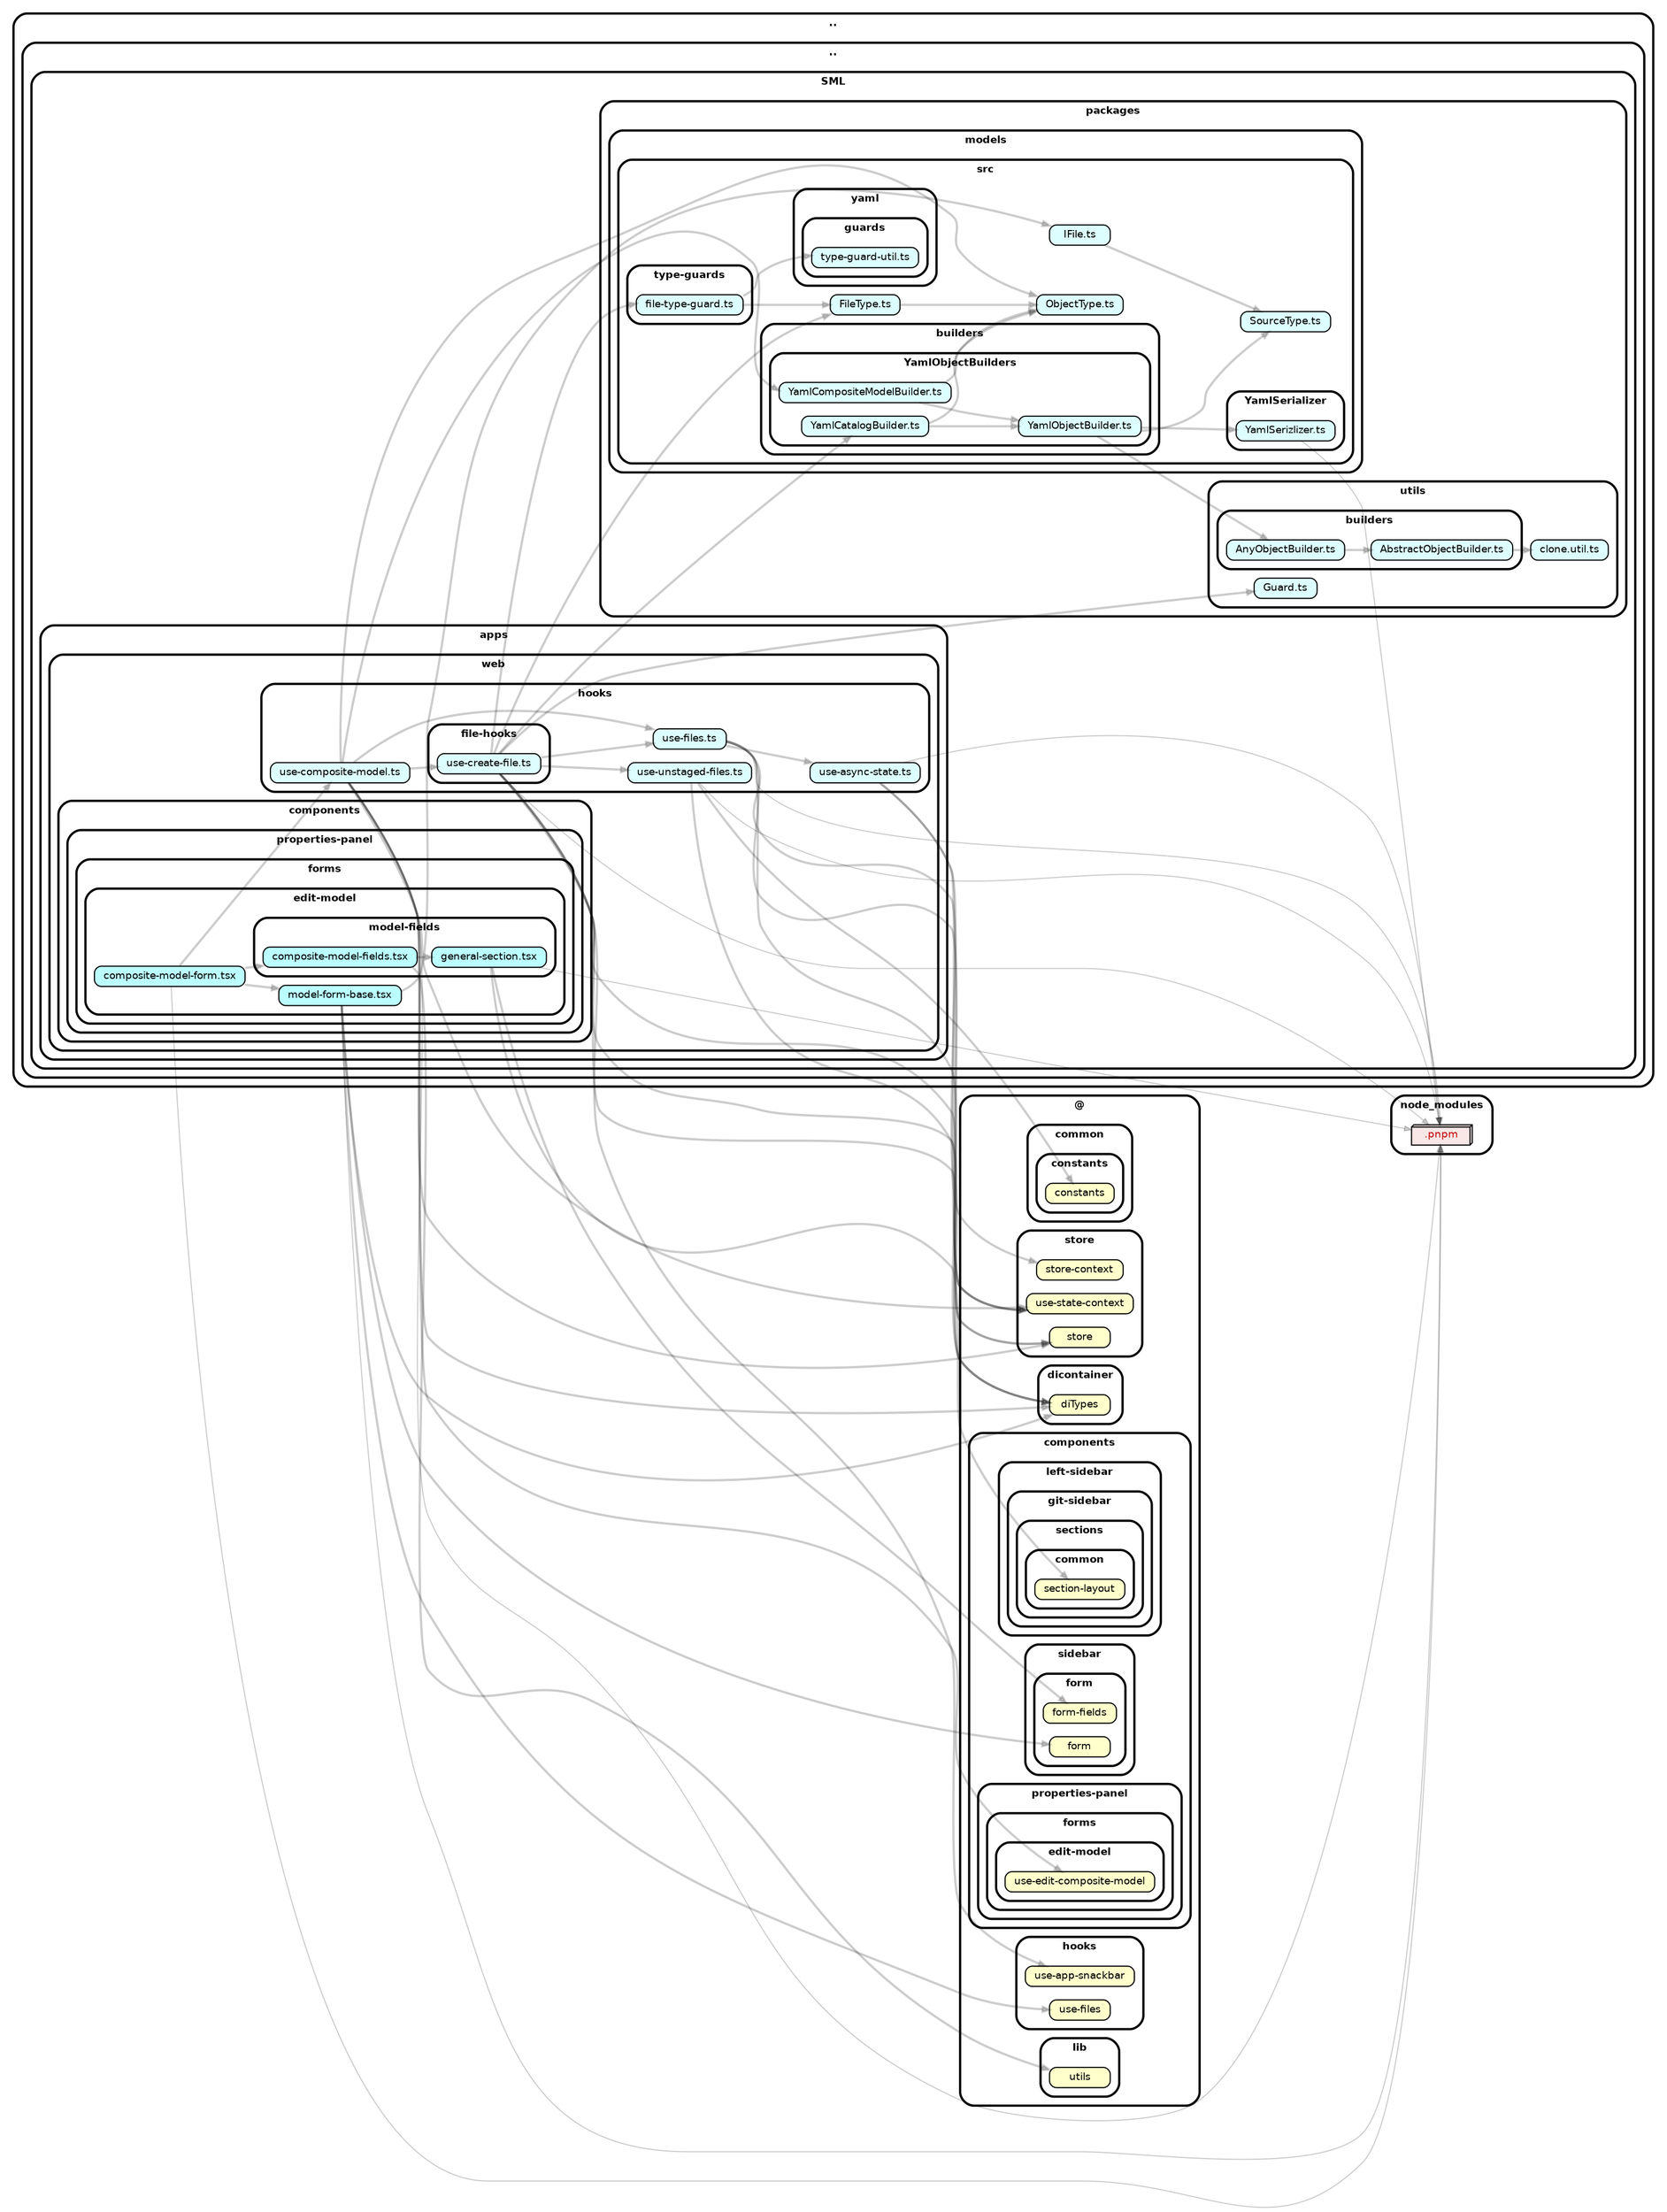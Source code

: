 strict digraph "dependency-cruiser output"{
    rankdir="LR" splines="true" overlap="false" nodesep="0.16" ranksep="0.18" fontname="Helvetica-bold" fontsize="9" style="rounded,bold,filled" fillcolor="#ffffff" compound="true"
    node [shape="box" style="rounded, filled" height="0.2" color="black" fillcolor="#ffffcc" fontcolor="black" fontname="Helvetica" fontsize="9"]
    edge [arrowhead="normal" arrowsize="0.6" penwidth="2.0" color="#00000033" fontname="Helvetica" fontsize="9"]

    subgraph "cluster_.." {label=".." subgraph "cluster_../.." {label=".." subgraph "cluster_../../SML" {label="SML" subgraph "cluster_../../SML/apps" {label="apps" subgraph "cluster_../../SML/apps/web" {label="web" subgraph "cluster_../../SML/apps/web/components" {label="components" subgraph "cluster_../../SML/apps/web/components/properties-panel" {label="properties-panel" subgraph "cluster_../../SML/apps/web/components/properties-panel/forms" {label="forms" subgraph "cluster_../../SML/apps/web/components/properties-panel/forms/edit-model" {label="edit-model" "../../SML/apps/web/components/properties-panel/forms/edit-model/composite-model-form.tsx" [label=<composite-model-form.tsx> tooltip="composite-model-form.tsx" URL="../../SML/apps/web/components/properties-panel/forms/edit-model/composite-model-form.tsx" fillcolor="#bbfeff"] } } } } } } } } }
    "../../SML/apps/web/components/properties-panel/forms/edit-model/composite-model-form.tsx" -> "../../SML/apps/web/hooks/use-composite-model.ts"
    "../../SML/apps/web/components/properties-panel/forms/edit-model/composite-model-form.tsx" -> "../../SML/apps/web/components/properties-panel/forms/edit-model/model-fields/composite-model-fields.tsx"
    "../../SML/apps/web/components/properties-panel/forms/edit-model/composite-model-form.tsx" -> "../../SML/apps/web/components/properties-panel/forms/edit-model/model-form-base.tsx"
    "../../SML/apps/web/components/properties-panel/forms/edit-model/composite-model-form.tsx" -> "node_modules/.pnpm" [penwidth="1.0"]
    subgraph "cluster_.." {label=".." subgraph "cluster_../.." {label=".." subgraph "cluster_../../SML" {label="SML" subgraph "cluster_../../SML/apps" {label="apps" subgraph "cluster_../../SML/apps/web" {label="web" subgraph "cluster_../../SML/apps/web/components" {label="components" subgraph "cluster_../../SML/apps/web/components/properties-panel" {label="properties-panel" subgraph "cluster_../../SML/apps/web/components/properties-panel/forms" {label="forms" subgraph "cluster_../../SML/apps/web/components/properties-panel/forms/edit-model" {label="edit-model" subgraph "cluster_../../SML/apps/web/components/properties-panel/forms/edit-model/model-fields" {label="model-fields" "../../SML/apps/web/components/properties-panel/forms/edit-model/model-fields/composite-model-fields.tsx" [label=<composite-model-fields.tsx> tooltip="composite-model-fields.tsx" URL="../../SML/apps/web/components/properties-panel/forms/edit-model/model-fields/composite-model-fields.tsx" fillcolor="#bbfeff"] } } } } } } } } } }
    "../../SML/apps/web/components/properties-panel/forms/edit-model/model-fields/composite-model-fields.tsx" -> "../../SML/apps/web/components/properties-panel/forms/edit-model/model-fields/general-section.tsx"
    "../../SML/apps/web/components/properties-panel/forms/edit-model/model-fields/composite-model-fields.tsx" -> "@/lib/utils"
    subgraph "cluster_.." {label=".." subgraph "cluster_../.." {label=".." subgraph "cluster_../../SML" {label="SML" subgraph "cluster_../../SML/apps" {label="apps" subgraph "cluster_../../SML/apps/web" {label="web" subgraph "cluster_../../SML/apps/web/components" {label="components" subgraph "cluster_../../SML/apps/web/components/properties-panel" {label="properties-panel" subgraph "cluster_../../SML/apps/web/components/properties-panel/forms" {label="forms" subgraph "cluster_../../SML/apps/web/components/properties-panel/forms/edit-model" {label="edit-model" subgraph "cluster_../../SML/apps/web/components/properties-panel/forms/edit-model/model-fields" {label="model-fields" "../../SML/apps/web/components/properties-panel/forms/edit-model/model-fields/general-section.tsx" [label=<general-section.tsx> tooltip="general-section.tsx" URL="../../SML/apps/web/components/properties-panel/forms/edit-model/model-fields/general-section.tsx" fillcolor="#bbfeff"] } } } } } } } } } }
    "../../SML/apps/web/components/properties-panel/forms/edit-model/model-fields/general-section.tsx" -> "@/components/left-sidebar/git-sidebar/sections/common/section-layout"
    "../../SML/apps/web/components/properties-panel/forms/edit-model/model-fields/general-section.tsx" -> "@/components/sidebar/form/form-fields"
    "../../SML/apps/web/components/properties-panel/forms/edit-model/model-fields/general-section.tsx" -> "node_modules/.pnpm" [penwidth="1.0"]
    subgraph "cluster_.." {label=".." subgraph "cluster_../.." {label=".." subgraph "cluster_../../SML" {label="SML" subgraph "cluster_../../SML/apps" {label="apps" subgraph "cluster_../../SML/apps/web" {label="web" subgraph "cluster_../../SML/apps/web/components" {label="components" subgraph "cluster_../../SML/apps/web/components/properties-panel" {label="properties-panel" subgraph "cluster_../../SML/apps/web/components/properties-panel/forms" {label="forms" subgraph "cluster_../../SML/apps/web/components/properties-panel/forms/edit-model" {label="edit-model" "../../SML/apps/web/components/properties-panel/forms/edit-model/model-form-base.tsx" [label=<model-form-base.tsx> tooltip="model-form-base.tsx" URL="../../SML/apps/web/components/properties-panel/forms/edit-model/model-form-base.tsx" fillcolor="#bbfeff"] } } } } } } } } }
    "../../SML/apps/web/components/properties-panel/forms/edit-model/model-form-base.tsx" -> "@/components/sidebar/form/form"
    "../../SML/apps/web/components/properties-panel/forms/edit-model/model-form-base.tsx" -> "@/dicontainer/diTypes"
    "../../SML/apps/web/components/properties-panel/forms/edit-model/model-form-base.tsx" -> "@/hooks/use-files"
    "../../SML/apps/web/components/properties-panel/forms/edit-model/model-form-base.tsx" -> "node_modules/.pnpm" [penwidth="1.0"]
    "../../SML/apps/web/components/properties-panel/forms/edit-model/model-form-base.tsx" -> "../../SML/packages/models/src/IFile.ts"
    subgraph "cluster_.." {label=".." subgraph "cluster_../.." {label=".." subgraph "cluster_../../SML" {label="SML" subgraph "cluster_../../SML/apps" {label="apps" subgraph "cluster_../../SML/apps/web" {label="web" subgraph "cluster_../../SML/apps/web/hooks" {label="hooks" subgraph "cluster_../../SML/apps/web/hooks/file-hooks" {label="file-hooks" "../../SML/apps/web/hooks/file-hooks/use-create-file.ts" [label=<use-create-file.ts> tooltip="use-create-file.ts" URL="../../SML/apps/web/hooks/file-hooks/use-create-file.ts" fillcolor="#ddfeff"] } } } } } } }
    "../../SML/apps/web/hooks/file-hooks/use-create-file.ts" -> "../../SML/apps/web/hooks/use-files.ts"
    "../../SML/apps/web/hooks/file-hooks/use-create-file.ts" -> "../../SML/apps/web/hooks/use-unstaged-files.ts"
    "../../SML/apps/web/hooks/file-hooks/use-create-file.ts" -> "@/dicontainer/diTypes"
    "../../SML/apps/web/hooks/file-hooks/use-create-file.ts" -> "@/hooks/use-app-snackbar"
    "../../SML/apps/web/hooks/file-hooks/use-create-file.ts" -> "@/store/store"
    "../../SML/apps/web/hooks/file-hooks/use-create-file.ts" -> "@/store/use-state-context"
    "../../SML/apps/web/hooks/file-hooks/use-create-file.ts" -> "node_modules/.pnpm" [penwidth="1.0"]
    "../../SML/apps/web/hooks/file-hooks/use-create-file.ts" -> "../../SML/packages/models/src/builders/YamlObjectBuilders/YamlCatalogBuilder.ts"
    "../../SML/apps/web/hooks/file-hooks/use-create-file.ts" -> "../../SML/packages/models/src/FileType.ts"
    "../../SML/apps/web/hooks/file-hooks/use-create-file.ts" -> "../../SML/packages/models/src/type-guards/file-type-guard.ts"
    "../../SML/apps/web/hooks/file-hooks/use-create-file.ts" -> "../../SML/packages/utils/Guard.ts"
    subgraph "cluster_.." {label=".." subgraph "cluster_../.." {label=".." subgraph "cluster_../../SML" {label="SML" subgraph "cluster_../../SML/apps" {label="apps" subgraph "cluster_../../SML/apps/web" {label="web" subgraph "cluster_../../SML/apps/web/hooks" {label="hooks" "../../SML/apps/web/hooks/use-async-state.ts" [label=<use-async-state.ts> tooltip="use-async-state.ts" URL="../../SML/apps/web/hooks/use-async-state.ts" fillcolor="#ddfeff"] } } } } } }
    "../../SML/apps/web/hooks/use-async-state.ts" -> "@/store/store-context"
    "../../SML/apps/web/hooks/use-async-state.ts" -> "@/store/use-state-context"
    "../../SML/apps/web/hooks/use-async-state.ts" -> "node_modules/.pnpm" [penwidth="1.0"]
    subgraph "cluster_.." {label=".." subgraph "cluster_../.." {label=".." subgraph "cluster_../../SML" {label="SML" subgraph "cluster_../../SML/apps" {label="apps" subgraph "cluster_../../SML/apps/web" {label="web" subgraph "cluster_../../SML/apps/web/hooks" {label="hooks" "../../SML/apps/web/hooks/use-composite-model.ts" [label=<use-composite-model.ts> tooltip="use-composite-model.ts" URL="../../SML/apps/web/hooks/use-composite-model.ts" fillcolor="#ddfeff"] } } } } } }
    "../../SML/apps/web/hooks/use-composite-model.ts" -> "../../SML/apps/web/hooks/file-hooks/use-create-file.ts"
    "../../SML/apps/web/hooks/use-composite-model.ts" -> "../../SML/apps/web/hooks/use-files.ts"
    "../../SML/apps/web/hooks/use-composite-model.ts" -> "@/components/properties-panel/forms/edit-model/use-edit-composite-model"
    "../../SML/apps/web/hooks/use-composite-model.ts" -> "@/dicontainer/diTypes"
    "../../SML/apps/web/hooks/use-composite-model.ts" -> "@/store/store"
    "../../SML/apps/web/hooks/use-composite-model.ts" -> "@/store/use-state-context"
    "../../SML/apps/web/hooks/use-composite-model.ts" -> "node_modules/.pnpm" [penwidth="1.0"]
    "../../SML/apps/web/hooks/use-composite-model.ts" -> "../../SML/packages/models/src/builders/YamlObjectBuilders/YamlCompositeModelBuilder.ts"
    "../../SML/apps/web/hooks/use-composite-model.ts" -> "../../SML/packages/models/src/ObjectType.ts"
    subgraph "cluster_.." {label=".." subgraph "cluster_../.." {label=".." subgraph "cluster_../../SML" {label="SML" subgraph "cluster_../../SML/apps" {label="apps" subgraph "cluster_../../SML/apps/web" {label="web" subgraph "cluster_../../SML/apps/web/hooks" {label="hooks" "../../SML/apps/web/hooks/use-files.ts" [label=<use-files.ts> tooltip="use-files.ts" URL="../../SML/apps/web/hooks/use-files.ts" fillcolor="#ddfeff"] } } } } } }
    "../../SML/apps/web/hooks/use-files.ts" -> "../../SML/apps/web/hooks/use-async-state.ts"
    "../../SML/apps/web/hooks/use-files.ts" -> "@/dicontainer/diTypes"
    "../../SML/apps/web/hooks/use-files.ts" -> "@/store/store"
    "../../SML/apps/web/hooks/use-files.ts" -> "@/store/use-state-context"
    "../../SML/apps/web/hooks/use-files.ts" -> "node_modules/.pnpm" [penwidth="1.0"]
    subgraph "cluster_.." {label=".." subgraph "cluster_../.." {label=".." subgraph "cluster_../../SML" {label="SML" subgraph "cluster_../../SML/apps" {label="apps" subgraph "cluster_../../SML/apps/web" {label="web" subgraph "cluster_../../SML/apps/web/hooks" {label="hooks" "../../SML/apps/web/hooks/use-unstaged-files.ts" [label=<use-unstaged-files.ts> tooltip="use-unstaged-files.ts" URL="../../SML/apps/web/hooks/use-unstaged-files.ts" fillcolor="#ddfeff"] } } } } } }
    "../../SML/apps/web/hooks/use-unstaged-files.ts" -> "@/common/constants/constants"
    "../../SML/apps/web/hooks/use-unstaged-files.ts" -> "@/dicontainer/diTypes"
    "../../SML/apps/web/hooks/use-unstaged-files.ts" -> "node_modules/.pnpm" [penwidth="1.0"]
    subgraph "cluster_.." {label=".." subgraph "cluster_../.." {label=".." subgraph "cluster_../../SML" {label="SML" subgraph "cluster_../../SML/packages" {label="packages" subgraph "cluster_../../SML/packages/models" {label="models" subgraph "cluster_../../SML/packages/models/src" {label="src" "../../SML/packages/models/src/FileType.ts" [label=<FileType.ts> tooltip="FileType.ts" URL="../../SML/packages/models/src/FileType.ts" fillcolor="#ddfeff"] } } } } } }
    "../../SML/packages/models/src/FileType.ts" -> "../../SML/packages/models/src/ObjectType.ts"
    subgraph "cluster_.." {label=".." subgraph "cluster_../.." {label=".." subgraph "cluster_../../SML" {label="SML" subgraph "cluster_../../SML/packages" {label="packages" subgraph "cluster_../../SML/packages/models" {label="models" subgraph "cluster_../../SML/packages/models/src" {label="src" "../../SML/packages/models/src/IFile.ts" [label=<IFile.ts> tooltip="IFile.ts" URL="../../SML/packages/models/src/IFile.ts" fillcolor="#ddfeff"] } } } } } }
    "../../SML/packages/models/src/IFile.ts" -> "../../SML/packages/models/src/SourceType.ts"
    subgraph "cluster_.." {label=".." subgraph "cluster_../.." {label=".." subgraph "cluster_../../SML" {label="SML" subgraph "cluster_../../SML/packages" {label="packages" subgraph "cluster_../../SML/packages/models" {label="models" subgraph "cluster_../../SML/packages/models/src" {label="src" "../../SML/packages/models/src/ObjectType.ts" [label=<ObjectType.ts> tooltip="ObjectType.ts" URL="../../SML/packages/models/src/ObjectType.ts" fillcolor="#ddfeff"] } } } } } }
    subgraph "cluster_.." {label=".." subgraph "cluster_../.." {label=".." subgraph "cluster_../../SML" {label="SML" subgraph "cluster_../../SML/packages" {label="packages" subgraph "cluster_../../SML/packages/models" {label="models" subgraph "cluster_../../SML/packages/models/src" {label="src" "../../SML/packages/models/src/SourceType.ts" [label=<SourceType.ts> tooltip="SourceType.ts" URL="../../SML/packages/models/src/SourceType.ts" fillcolor="#ddfeff"] } } } } } }
    subgraph "cluster_.." {label=".." subgraph "cluster_../.." {label=".." subgraph "cluster_../../SML" {label="SML" subgraph "cluster_../../SML/packages" {label="packages" subgraph "cluster_../../SML/packages/models" {label="models" subgraph "cluster_../../SML/packages/models/src" {label="src" subgraph "cluster_../../SML/packages/models/src/YamlSerializer" {label="YamlSerializer" "../../SML/packages/models/src/YamlSerializer/YamlSerizlizer.ts" [label=<YamlSerizlizer.ts> tooltip="YamlSerizlizer.ts" URL="../../SML/packages/models/src/YamlSerializer/YamlSerizlizer.ts" fillcolor="#ddfeff"] } } } } } } }
    "../../SML/packages/models/src/YamlSerializer/YamlSerizlizer.ts" -> "node_modules/.pnpm" [penwidth="1.0"]
    subgraph "cluster_.." {label=".." subgraph "cluster_../.." {label=".." subgraph "cluster_../../SML" {label="SML" subgraph "cluster_../../SML/packages" {label="packages" subgraph "cluster_../../SML/packages/models" {label="models" subgraph "cluster_../../SML/packages/models/src" {label="src" subgraph "cluster_../../SML/packages/models/src/builders" {label="builders" subgraph "cluster_../../SML/packages/models/src/builders/YamlObjectBuilders" {label="YamlObjectBuilders" "../../SML/packages/models/src/builders/YamlObjectBuilders/YamlCatalogBuilder.ts" [label=<YamlCatalogBuilder.ts> tooltip="YamlCatalogBuilder.ts" URL="../../SML/packages/models/src/builders/YamlObjectBuilders/YamlCatalogBuilder.ts" fillcolor="#ddfeff"] } } } } } } } }
    "../../SML/packages/models/src/builders/YamlObjectBuilders/YamlCatalogBuilder.ts" -> "../../SML/packages/models/src/ObjectType.ts"
    "../../SML/packages/models/src/builders/YamlObjectBuilders/YamlCatalogBuilder.ts" -> "../../SML/packages/models/src/builders/YamlObjectBuilders/YamlObjectBuilder.ts"
    subgraph "cluster_.." {label=".." subgraph "cluster_../.." {label=".." subgraph "cluster_../../SML" {label="SML" subgraph "cluster_../../SML/packages" {label="packages" subgraph "cluster_../../SML/packages/models" {label="models" subgraph "cluster_../../SML/packages/models/src" {label="src" subgraph "cluster_../../SML/packages/models/src/builders" {label="builders" subgraph "cluster_../../SML/packages/models/src/builders/YamlObjectBuilders" {label="YamlObjectBuilders" "../../SML/packages/models/src/builders/YamlObjectBuilders/YamlCompositeModelBuilder.ts" [label=<YamlCompositeModelBuilder.ts> tooltip="YamlCompositeModelBuilder.ts" URL="../../SML/packages/models/src/builders/YamlObjectBuilders/YamlCompositeModelBuilder.ts" fillcolor="#ddfeff"] } } } } } } } }
    "../../SML/packages/models/src/builders/YamlObjectBuilders/YamlCompositeModelBuilder.ts" -> "../../SML/packages/models/src/ObjectType.ts"
    "../../SML/packages/models/src/builders/YamlObjectBuilders/YamlCompositeModelBuilder.ts" -> "../../SML/packages/models/src/builders/YamlObjectBuilders/YamlObjectBuilder.ts"
    subgraph "cluster_.." {label=".." subgraph "cluster_../.." {label=".." subgraph "cluster_../../SML" {label="SML" subgraph "cluster_../../SML/packages" {label="packages" subgraph "cluster_../../SML/packages/models" {label="models" subgraph "cluster_../../SML/packages/models/src" {label="src" subgraph "cluster_../../SML/packages/models/src/builders" {label="builders" subgraph "cluster_../../SML/packages/models/src/builders/YamlObjectBuilders" {label="YamlObjectBuilders" "../../SML/packages/models/src/builders/YamlObjectBuilders/YamlObjectBuilder.ts" [label=<YamlObjectBuilder.ts> tooltip="YamlObjectBuilder.ts" URL="../../SML/packages/models/src/builders/YamlObjectBuilders/YamlObjectBuilder.ts" fillcolor="#ddfeff"] } } } } } } } }
    "../../SML/packages/models/src/builders/YamlObjectBuilders/YamlObjectBuilder.ts" -> "../../SML/packages/models/src/SourceType.ts"
    "../../SML/packages/models/src/builders/YamlObjectBuilders/YamlObjectBuilder.ts" -> "../../SML/packages/models/src/YamlSerializer/YamlSerizlizer.ts"
    "../../SML/packages/models/src/builders/YamlObjectBuilders/YamlObjectBuilder.ts" -> "../../SML/packages/utils/builders/AnyObjectBuilder.ts"
    subgraph "cluster_.." {label=".." subgraph "cluster_../.." {label=".." subgraph "cluster_../../SML" {label="SML" subgraph "cluster_../../SML/packages" {label="packages" subgraph "cluster_../../SML/packages/models" {label="models" subgraph "cluster_../../SML/packages/models/src" {label="src" subgraph "cluster_../../SML/packages/models/src/type-guards" {label="type-guards" "../../SML/packages/models/src/type-guards/file-type-guard.ts" [label=<file-type-guard.ts> tooltip="file-type-guard.ts" URL="../../SML/packages/models/src/type-guards/file-type-guard.ts" fillcolor="#ddfeff"] } } } } } } }
    "../../SML/packages/models/src/type-guards/file-type-guard.ts" -> "../../SML/packages/models/src/FileType.ts"
    "../../SML/packages/models/src/type-guards/file-type-guard.ts" -> "../../SML/packages/models/src/yaml/guards/type-guard-util.ts"
    subgraph "cluster_.." {label=".." subgraph "cluster_../.." {label=".." subgraph "cluster_../../SML" {label="SML" subgraph "cluster_../../SML/packages" {label="packages" subgraph "cluster_../../SML/packages/models" {label="models" subgraph "cluster_../../SML/packages/models/src" {label="src" subgraph "cluster_../../SML/packages/models/src/yaml" {label="yaml" subgraph "cluster_../../SML/packages/models/src/yaml/guards" {label="guards" "../../SML/packages/models/src/yaml/guards/type-guard-util.ts" [label=<type-guard-util.ts> tooltip="type-guard-util.ts" URL="../../SML/packages/models/src/yaml/guards/type-guard-util.ts" fillcolor="#ddfeff"] } } } } } } } }
    subgraph "cluster_.." {label=".." subgraph "cluster_../.." {label=".." subgraph "cluster_../../SML" {label="SML" subgraph "cluster_../../SML/packages" {label="packages" subgraph "cluster_../../SML/packages/utils" {label="utils" "../../SML/packages/utils/Guard.ts" [label=<Guard.ts> tooltip="Guard.ts" URL="../../SML/packages/utils/Guard.ts" fillcolor="#ddfeff"] } } } } }
    subgraph "cluster_.." {label=".." subgraph "cluster_../.." {label=".." subgraph "cluster_../../SML" {label="SML" subgraph "cluster_../../SML/packages" {label="packages" subgraph "cluster_../../SML/packages/utils" {label="utils" subgraph "cluster_../../SML/packages/utils/builders" {label="builders" "../../SML/packages/utils/builders/AbstractObjectBuilder.ts" [label=<AbstractObjectBuilder.ts> tooltip="AbstractObjectBuilder.ts" URL="../../SML/packages/utils/builders/AbstractObjectBuilder.ts" fillcolor="#ddfeff"] } } } } } }
    "../../SML/packages/utils/builders/AbstractObjectBuilder.ts" -> "../../SML/packages/utils/clone.util.ts"
    subgraph "cluster_.." {label=".." subgraph "cluster_../.." {label=".." subgraph "cluster_../../SML" {label="SML" subgraph "cluster_../../SML/packages" {label="packages" subgraph "cluster_../../SML/packages/utils" {label="utils" subgraph "cluster_../../SML/packages/utils/builders" {label="builders" "../../SML/packages/utils/builders/AnyObjectBuilder.ts" [label=<AnyObjectBuilder.ts> tooltip="AnyObjectBuilder.ts" URL="../../SML/packages/utils/builders/AnyObjectBuilder.ts" fillcolor="#ddfeff"] } } } } } }
    "../../SML/packages/utils/builders/AnyObjectBuilder.ts" -> "../../SML/packages/utils/builders/AbstractObjectBuilder.ts"
    subgraph "cluster_.." {label=".." subgraph "cluster_../.." {label=".." subgraph "cluster_../../SML" {label="SML" subgraph "cluster_../../SML/packages" {label="packages" subgraph "cluster_../../SML/packages/utils" {label="utils" "../../SML/packages/utils/clone.util.ts" [label=<clone.util.ts> tooltip="clone.util.ts" URL="../../SML/packages/utils/clone.util.ts" fillcolor="#ddfeff"] } } } } }
    subgraph "cluster_@" {label="@" subgraph "cluster_@/common" {label="common" subgraph "cluster_@/common/constants" {label="constants" "@/common/constants/constants" [label=<constants> tooltip="constants" ] } } }
    subgraph "cluster_@" {label="@" subgraph "cluster_@/components" {label="components" subgraph "cluster_@/components/left-sidebar" {label="left-sidebar" subgraph "cluster_@/components/left-sidebar/git-sidebar" {label="git-sidebar" subgraph "cluster_@/components/left-sidebar/git-sidebar/sections" {label="sections" subgraph "cluster_@/components/left-sidebar/git-sidebar/sections/common" {label="common" "@/components/left-sidebar/git-sidebar/sections/common/section-layout" [label=<section-layout> tooltip="section-layout" ] } } } } } }
    subgraph "cluster_@" {label="@" subgraph "cluster_@/components" {label="components" subgraph "cluster_@/components/properties-panel" {label="properties-panel" subgraph "cluster_@/components/properties-panel/forms" {label="forms" subgraph "cluster_@/components/properties-panel/forms/edit-model" {label="edit-model" "@/components/properties-panel/forms/edit-model/use-edit-composite-model" [label=<use-edit-composite-model> tooltip="use-edit-composite-model" ] } } } } }
    subgraph "cluster_@" {label="@" subgraph "cluster_@/components" {label="components" subgraph "cluster_@/components/sidebar" {label="sidebar" subgraph "cluster_@/components/sidebar/form" {label="form" "@/components/sidebar/form/form" [label=<form> tooltip="form" ] } } } }
    subgraph "cluster_@" {label="@" subgraph "cluster_@/components" {label="components" subgraph "cluster_@/components/sidebar" {label="sidebar" subgraph "cluster_@/components/sidebar/form" {label="form" "@/components/sidebar/form/form-fields" [label=<form-fields> tooltip="form-fields" ] } } } }
    subgraph "cluster_@" {label="@" subgraph "cluster_@/dicontainer" {label="dicontainer" "@/dicontainer/diTypes" [label=<diTypes> tooltip="diTypes" ] } }
    subgraph "cluster_@" {label="@" subgraph "cluster_@/hooks" {label="hooks" "@/hooks/use-app-snackbar" [label=<use-app-snackbar> tooltip="use-app-snackbar" ] } }
    subgraph "cluster_@" {label="@" subgraph "cluster_@/hooks" {label="hooks" "@/hooks/use-files" [label=<use-files> tooltip="use-files" ] } }
    subgraph "cluster_@" {label="@" subgraph "cluster_@/lib" {label="lib" "@/lib/utils" [label=<utils> tooltip="utils" ] } }
    subgraph "cluster_@" {label="@" subgraph "cluster_@/store" {label="store" "@/store/store" [label=<store> tooltip="store" ] } }
    subgraph "cluster_@" {label="@" subgraph "cluster_@/store" {label="store" "@/store/store-context" [label=<store-context> tooltip="store-context" ] } }
    subgraph "cluster_@" {label="@" subgraph "cluster_@/store" {label="store" "@/store/use-state-context" [label=<use-state-context> tooltip="use-state-context" ] } }
    subgraph "cluster_node_modules" {label="node_modules" "node_modules/.pnpm" [label=<.pnpm> tooltip=".pnpm" URL="https://www.npmjs.com/package/.pnpm" shape="box3d" fillcolor="#c40b0a1a" fontcolor="#c40b0a"] }
}
